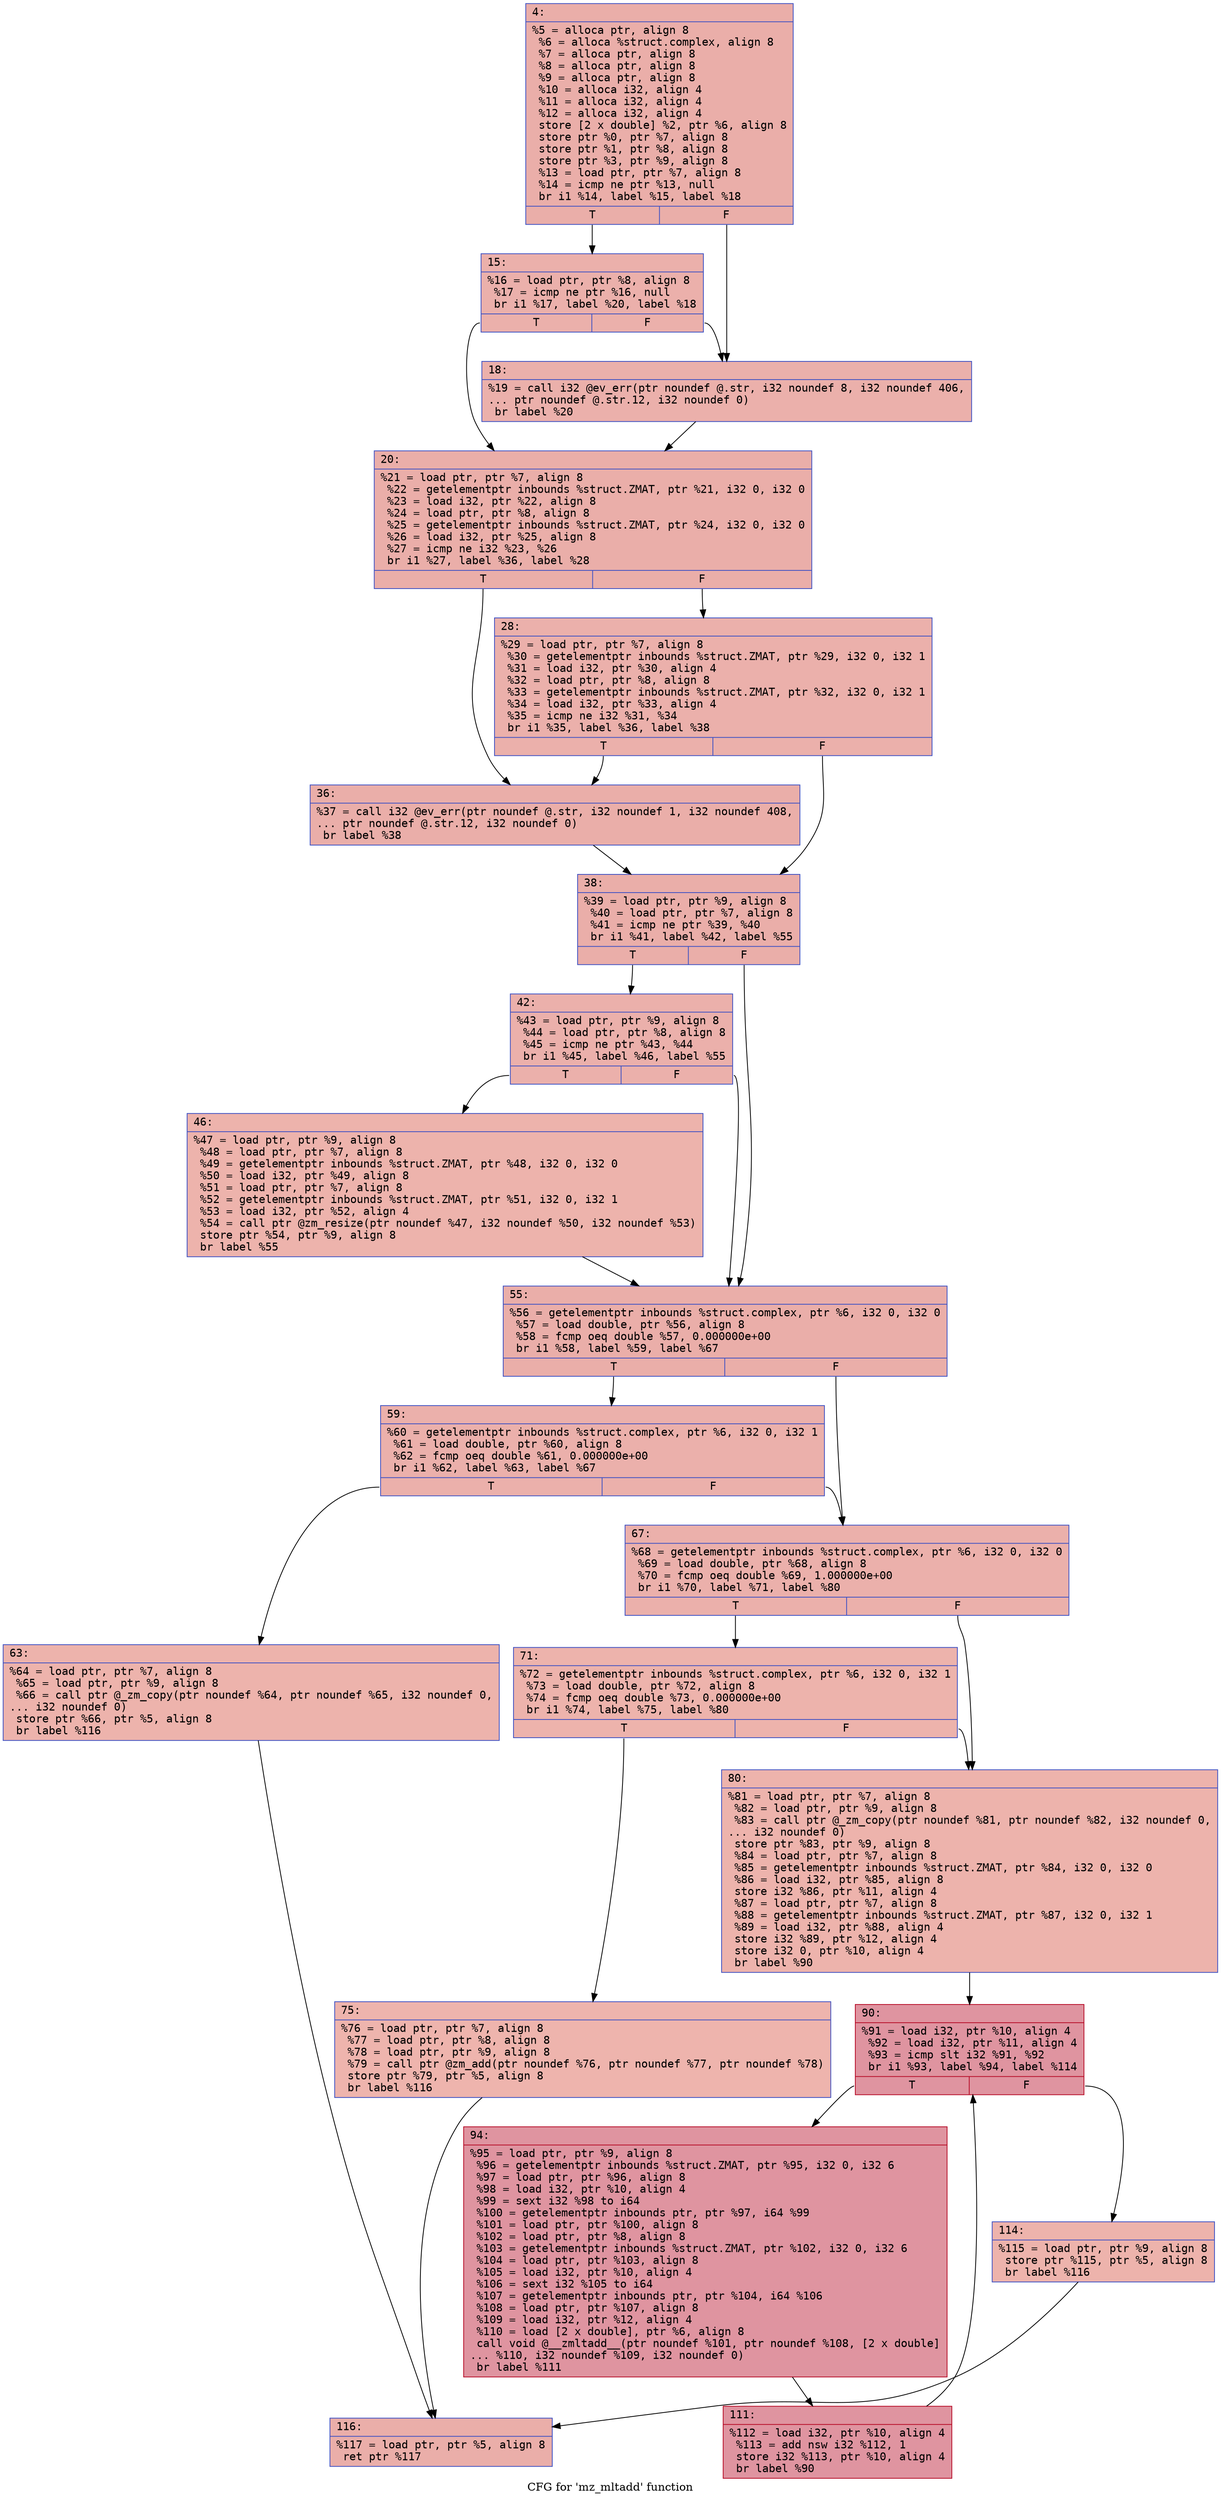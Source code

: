 digraph "CFG for 'mz_mltadd' function" {
	label="CFG for 'mz_mltadd' function";

	Node0x6000006be260 [shape=record,color="#3d50c3ff", style=filled, fillcolor="#d0473d70" fontname="Courier",label="{4:\l|  %5 = alloca ptr, align 8\l  %6 = alloca %struct.complex, align 8\l  %7 = alloca ptr, align 8\l  %8 = alloca ptr, align 8\l  %9 = alloca ptr, align 8\l  %10 = alloca i32, align 4\l  %11 = alloca i32, align 4\l  %12 = alloca i32, align 4\l  store [2 x double] %2, ptr %6, align 8\l  store ptr %0, ptr %7, align 8\l  store ptr %1, ptr %8, align 8\l  store ptr %3, ptr %9, align 8\l  %13 = load ptr, ptr %7, align 8\l  %14 = icmp ne ptr %13, null\l  br i1 %14, label %15, label %18\l|{<s0>T|<s1>F}}"];
	Node0x6000006be260:s0 -> Node0x6000006be300[tooltip="4 -> 15\nProbability 62.50%" ];
	Node0x6000006be260:s1 -> Node0x6000006be350[tooltip="4 -> 18\nProbability 37.50%" ];
	Node0x6000006be300 [shape=record,color="#3d50c3ff", style=filled, fillcolor="#d24b4070" fontname="Courier",label="{15:\l|  %16 = load ptr, ptr %8, align 8\l  %17 = icmp ne ptr %16, null\l  br i1 %17, label %20, label %18\l|{<s0>T|<s1>F}}"];
	Node0x6000006be300:s0 -> Node0x6000006be3a0[tooltip="15 -> 20\nProbability 62.50%" ];
	Node0x6000006be300:s1 -> Node0x6000006be350[tooltip="15 -> 18\nProbability 37.50%" ];
	Node0x6000006be350 [shape=record,color="#3d50c3ff", style=filled, fillcolor="#d24b4070" fontname="Courier",label="{18:\l|  %19 = call i32 @ev_err(ptr noundef @.str, i32 noundef 8, i32 noundef 406,\l... ptr noundef @.str.12, i32 noundef 0)\l  br label %20\l}"];
	Node0x6000006be350 -> Node0x6000006be3a0[tooltip="18 -> 20\nProbability 100.00%" ];
	Node0x6000006be3a0 [shape=record,color="#3d50c3ff", style=filled, fillcolor="#d0473d70" fontname="Courier",label="{20:\l|  %21 = load ptr, ptr %7, align 8\l  %22 = getelementptr inbounds %struct.ZMAT, ptr %21, i32 0, i32 0\l  %23 = load i32, ptr %22, align 8\l  %24 = load ptr, ptr %8, align 8\l  %25 = getelementptr inbounds %struct.ZMAT, ptr %24, i32 0, i32 0\l  %26 = load i32, ptr %25, align 8\l  %27 = icmp ne i32 %23, %26\l  br i1 %27, label %36, label %28\l|{<s0>T|<s1>F}}"];
	Node0x6000006be3a0:s0 -> Node0x6000006be440[tooltip="20 -> 36\nProbability 50.00%" ];
	Node0x6000006be3a0:s1 -> Node0x6000006be3f0[tooltip="20 -> 28\nProbability 50.00%" ];
	Node0x6000006be3f0 [shape=record,color="#3d50c3ff", style=filled, fillcolor="#d24b4070" fontname="Courier",label="{28:\l|  %29 = load ptr, ptr %7, align 8\l  %30 = getelementptr inbounds %struct.ZMAT, ptr %29, i32 0, i32 1\l  %31 = load i32, ptr %30, align 4\l  %32 = load ptr, ptr %8, align 8\l  %33 = getelementptr inbounds %struct.ZMAT, ptr %32, i32 0, i32 1\l  %34 = load i32, ptr %33, align 4\l  %35 = icmp ne i32 %31, %34\l  br i1 %35, label %36, label %38\l|{<s0>T|<s1>F}}"];
	Node0x6000006be3f0:s0 -> Node0x6000006be440[tooltip="28 -> 36\nProbability 50.00%" ];
	Node0x6000006be3f0:s1 -> Node0x6000006be490[tooltip="28 -> 38\nProbability 50.00%" ];
	Node0x6000006be440 [shape=record,color="#3d50c3ff", style=filled, fillcolor="#d0473d70" fontname="Courier",label="{36:\l|  %37 = call i32 @ev_err(ptr noundef @.str, i32 noundef 1, i32 noundef 408,\l... ptr noundef @.str.12, i32 noundef 0)\l  br label %38\l}"];
	Node0x6000006be440 -> Node0x6000006be490[tooltip="36 -> 38\nProbability 100.00%" ];
	Node0x6000006be490 [shape=record,color="#3d50c3ff", style=filled, fillcolor="#d0473d70" fontname="Courier",label="{38:\l|  %39 = load ptr, ptr %9, align 8\l  %40 = load ptr, ptr %7, align 8\l  %41 = icmp ne ptr %39, %40\l  br i1 %41, label %42, label %55\l|{<s0>T|<s1>F}}"];
	Node0x6000006be490:s0 -> Node0x6000006be4e0[tooltip="38 -> 42\nProbability 62.50%" ];
	Node0x6000006be490:s1 -> Node0x6000006be580[tooltip="38 -> 55\nProbability 37.50%" ];
	Node0x6000006be4e0 [shape=record,color="#3d50c3ff", style=filled, fillcolor="#d24b4070" fontname="Courier",label="{42:\l|  %43 = load ptr, ptr %9, align 8\l  %44 = load ptr, ptr %8, align 8\l  %45 = icmp ne ptr %43, %44\l  br i1 %45, label %46, label %55\l|{<s0>T|<s1>F}}"];
	Node0x6000006be4e0:s0 -> Node0x6000006be530[tooltip="42 -> 46\nProbability 62.50%" ];
	Node0x6000006be4e0:s1 -> Node0x6000006be580[tooltip="42 -> 55\nProbability 37.50%" ];
	Node0x6000006be530 [shape=record,color="#3d50c3ff", style=filled, fillcolor="#d6524470" fontname="Courier",label="{46:\l|  %47 = load ptr, ptr %9, align 8\l  %48 = load ptr, ptr %7, align 8\l  %49 = getelementptr inbounds %struct.ZMAT, ptr %48, i32 0, i32 0\l  %50 = load i32, ptr %49, align 8\l  %51 = load ptr, ptr %7, align 8\l  %52 = getelementptr inbounds %struct.ZMAT, ptr %51, i32 0, i32 1\l  %53 = load i32, ptr %52, align 4\l  %54 = call ptr @zm_resize(ptr noundef %47, i32 noundef %50, i32 noundef %53)\l  store ptr %54, ptr %9, align 8\l  br label %55\l}"];
	Node0x6000006be530 -> Node0x6000006be580[tooltip="46 -> 55\nProbability 100.00%" ];
	Node0x6000006be580 [shape=record,color="#3d50c3ff", style=filled, fillcolor="#d0473d70" fontname="Courier",label="{55:\l|  %56 = getelementptr inbounds %struct.complex, ptr %6, i32 0, i32 0\l  %57 = load double, ptr %56, align 8\l  %58 = fcmp oeq double %57, 0.000000e+00\l  br i1 %58, label %59, label %67\l|{<s0>T|<s1>F}}"];
	Node0x6000006be580:s0 -> Node0x6000006be5d0[tooltip="55 -> 59\nProbability 62.50%" ];
	Node0x6000006be580:s1 -> Node0x6000006be670[tooltip="55 -> 67\nProbability 37.50%" ];
	Node0x6000006be5d0 [shape=record,color="#3d50c3ff", style=filled, fillcolor="#d24b4070" fontname="Courier",label="{59:\l|  %60 = getelementptr inbounds %struct.complex, ptr %6, i32 0, i32 1\l  %61 = load double, ptr %60, align 8\l  %62 = fcmp oeq double %61, 0.000000e+00\l  br i1 %62, label %63, label %67\l|{<s0>T|<s1>F}}"];
	Node0x6000006be5d0:s0 -> Node0x6000006be620[tooltip="59 -> 63\nProbability 62.50%" ];
	Node0x6000006be5d0:s1 -> Node0x6000006be670[tooltip="59 -> 67\nProbability 37.50%" ];
	Node0x6000006be620 [shape=record,color="#3d50c3ff", style=filled, fillcolor="#d6524470" fontname="Courier",label="{63:\l|  %64 = load ptr, ptr %7, align 8\l  %65 = load ptr, ptr %9, align 8\l  %66 = call ptr @_zm_copy(ptr noundef %64, ptr noundef %65, i32 noundef 0,\l... i32 noundef 0)\l  store ptr %66, ptr %5, align 8\l  br label %116\l}"];
	Node0x6000006be620 -> Node0x6000006be8f0[tooltip="63 -> 116\nProbability 100.00%" ];
	Node0x6000006be670 [shape=record,color="#3d50c3ff", style=filled, fillcolor="#d24b4070" fontname="Courier",label="{67:\l|  %68 = getelementptr inbounds %struct.complex, ptr %6, i32 0, i32 0\l  %69 = load double, ptr %68, align 8\l  %70 = fcmp oeq double %69, 1.000000e+00\l  br i1 %70, label %71, label %80\l|{<s0>T|<s1>F}}"];
	Node0x6000006be670:s0 -> Node0x6000006be6c0[tooltip="67 -> 71\nProbability 62.50%" ];
	Node0x6000006be670:s1 -> Node0x6000006be760[tooltip="67 -> 80\nProbability 37.50%" ];
	Node0x6000006be6c0 [shape=record,color="#3d50c3ff", style=filled, fillcolor="#d6524470" fontname="Courier",label="{71:\l|  %72 = getelementptr inbounds %struct.complex, ptr %6, i32 0, i32 1\l  %73 = load double, ptr %72, align 8\l  %74 = fcmp oeq double %73, 0.000000e+00\l  br i1 %74, label %75, label %80\l|{<s0>T|<s1>F}}"];
	Node0x6000006be6c0:s0 -> Node0x6000006be710[tooltip="71 -> 75\nProbability 62.50%" ];
	Node0x6000006be6c0:s1 -> Node0x6000006be760[tooltip="71 -> 80\nProbability 37.50%" ];
	Node0x6000006be710 [shape=record,color="#3d50c3ff", style=filled, fillcolor="#d8564670" fontname="Courier",label="{75:\l|  %76 = load ptr, ptr %7, align 8\l  %77 = load ptr, ptr %8, align 8\l  %78 = load ptr, ptr %9, align 8\l  %79 = call ptr @zm_add(ptr noundef %76, ptr noundef %77, ptr noundef %78)\l  store ptr %79, ptr %5, align 8\l  br label %116\l}"];
	Node0x6000006be710 -> Node0x6000006be8f0[tooltip="75 -> 116\nProbability 100.00%" ];
	Node0x6000006be760 [shape=record,color="#3d50c3ff", style=filled, fillcolor="#d6524470" fontname="Courier",label="{80:\l|  %81 = load ptr, ptr %7, align 8\l  %82 = load ptr, ptr %9, align 8\l  %83 = call ptr @_zm_copy(ptr noundef %81, ptr noundef %82, i32 noundef 0,\l... i32 noundef 0)\l  store ptr %83, ptr %9, align 8\l  %84 = load ptr, ptr %7, align 8\l  %85 = getelementptr inbounds %struct.ZMAT, ptr %84, i32 0, i32 0\l  %86 = load i32, ptr %85, align 8\l  store i32 %86, ptr %11, align 4\l  %87 = load ptr, ptr %7, align 8\l  %88 = getelementptr inbounds %struct.ZMAT, ptr %87, i32 0, i32 1\l  %89 = load i32, ptr %88, align 4\l  store i32 %89, ptr %12, align 4\l  store i32 0, ptr %10, align 4\l  br label %90\l}"];
	Node0x6000006be760 -> Node0x6000006be7b0[tooltip="80 -> 90\nProbability 100.00%" ];
	Node0x6000006be7b0 [shape=record,color="#b70d28ff", style=filled, fillcolor="#b70d2870" fontname="Courier",label="{90:\l|  %91 = load i32, ptr %10, align 4\l  %92 = load i32, ptr %11, align 4\l  %93 = icmp slt i32 %91, %92\l  br i1 %93, label %94, label %114\l|{<s0>T|<s1>F}}"];
	Node0x6000006be7b0:s0 -> Node0x6000006be800[tooltip="90 -> 94\nProbability 96.88%" ];
	Node0x6000006be7b0:s1 -> Node0x6000006be8a0[tooltip="90 -> 114\nProbability 3.12%" ];
	Node0x6000006be800 [shape=record,color="#b70d28ff", style=filled, fillcolor="#b70d2870" fontname="Courier",label="{94:\l|  %95 = load ptr, ptr %9, align 8\l  %96 = getelementptr inbounds %struct.ZMAT, ptr %95, i32 0, i32 6\l  %97 = load ptr, ptr %96, align 8\l  %98 = load i32, ptr %10, align 4\l  %99 = sext i32 %98 to i64\l  %100 = getelementptr inbounds ptr, ptr %97, i64 %99\l  %101 = load ptr, ptr %100, align 8\l  %102 = load ptr, ptr %8, align 8\l  %103 = getelementptr inbounds %struct.ZMAT, ptr %102, i32 0, i32 6\l  %104 = load ptr, ptr %103, align 8\l  %105 = load i32, ptr %10, align 4\l  %106 = sext i32 %105 to i64\l  %107 = getelementptr inbounds ptr, ptr %104, i64 %106\l  %108 = load ptr, ptr %107, align 8\l  %109 = load i32, ptr %12, align 4\l  %110 = load [2 x double], ptr %6, align 8\l  call void @__zmltadd__(ptr noundef %101, ptr noundef %108, [2 x double]\l... %110, i32 noundef %109, i32 noundef 0)\l  br label %111\l}"];
	Node0x6000006be800 -> Node0x6000006be850[tooltip="94 -> 111\nProbability 100.00%" ];
	Node0x6000006be850 [shape=record,color="#b70d28ff", style=filled, fillcolor="#b70d2870" fontname="Courier",label="{111:\l|  %112 = load i32, ptr %10, align 4\l  %113 = add nsw i32 %112, 1\l  store i32 %113, ptr %10, align 4\l  br label %90\l}"];
	Node0x6000006be850 -> Node0x6000006be7b0[tooltip="111 -> 90\nProbability 100.00%" ];
	Node0x6000006be8a0 [shape=record,color="#3d50c3ff", style=filled, fillcolor="#d6524470" fontname="Courier",label="{114:\l|  %115 = load ptr, ptr %9, align 8\l  store ptr %115, ptr %5, align 8\l  br label %116\l}"];
	Node0x6000006be8a0 -> Node0x6000006be8f0[tooltip="114 -> 116\nProbability 100.00%" ];
	Node0x6000006be8f0 [shape=record,color="#3d50c3ff", style=filled, fillcolor="#d0473d70" fontname="Courier",label="{116:\l|  %117 = load ptr, ptr %5, align 8\l  ret ptr %117\l}"];
}
